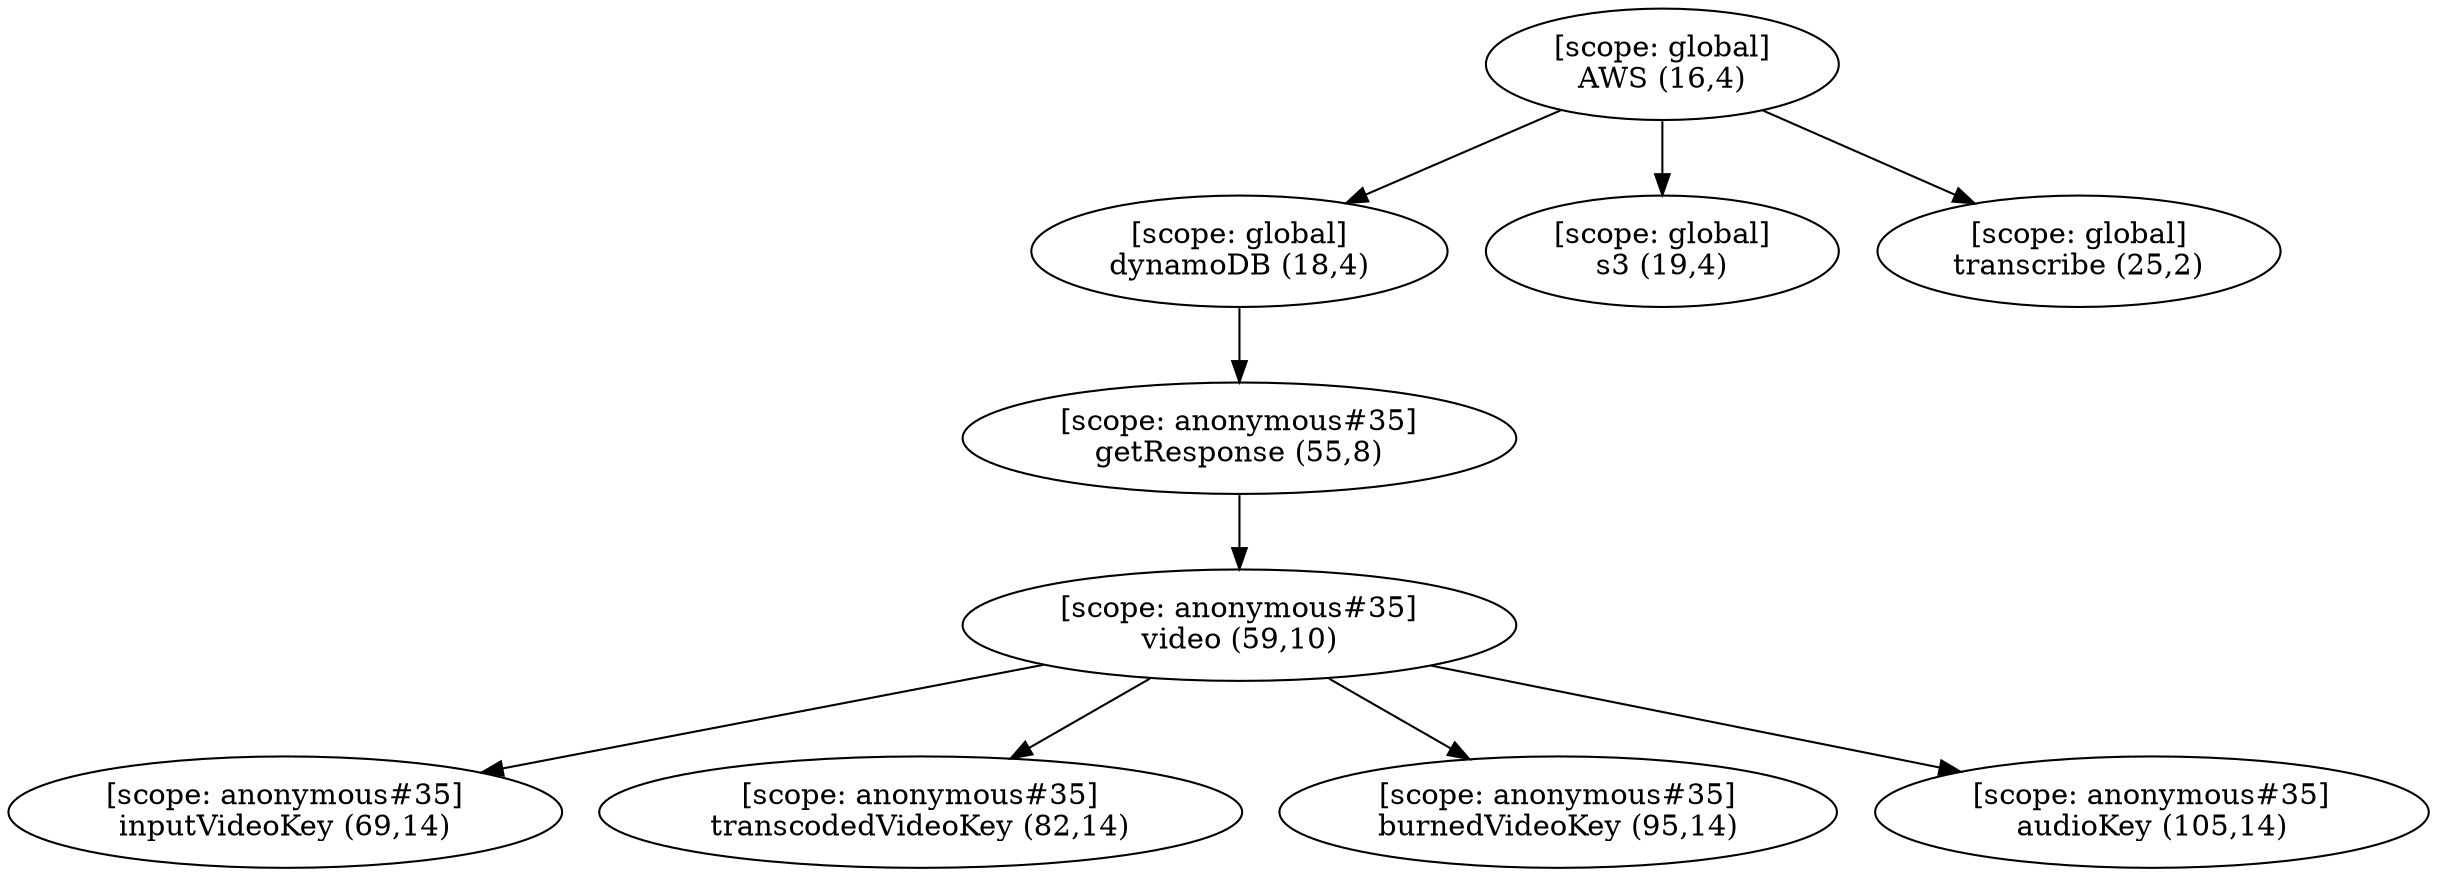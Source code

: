 digraph G {
  graph [ rankdir =TB ];
subgraph global {
  graph [ label = "Scope [global]" ];
  "[scope: global]
AWS (16,4)";
  "[scope: global]
dynamoDB (18,4)";
  "[scope: global]
s3 (19,4)";
  "[scope: global]
transcribe (25,2)";
}

subgraph anonymous_35 {
  graph [ label = "Scope [anonymous_35]" ];
  "[scope: anonymous#35]
getResponse (55,8)";
  "[scope: anonymous#35]
video (59,10)";
  "[scope: anonymous#35]
inputVideoKey (69,14)";
  "[scope: anonymous#35]
transcodedVideoKey (82,14)";
  "[scope: anonymous#35]
burnedVideoKey (95,14)";
  "[scope: anonymous#35]
audioKey (105,14)";
}

  "[scope: global]
AWS (16,4)" -> "[scope: global]
dynamoDB (18,4)";
  "[scope: global]
AWS (16,4)" -> "[scope: global]
s3 (19,4)";
  "[scope: global]
AWS (16,4)" -> "[scope: global]
transcribe (25,2)";
  "[scope: global]
dynamoDB (18,4)" -> "[scope: anonymous#35]
getResponse (55,8)";
  "[scope: anonymous#35]
getResponse (55,8)" -> "[scope: anonymous#35]
video (59,10)";
  "[scope: anonymous#35]
video (59,10)" -> "[scope: anonymous#35]
inputVideoKey (69,14)";
  "[scope: anonymous#35]
video (59,10)" -> "[scope: anonymous#35]
transcodedVideoKey (82,14)";
  "[scope: anonymous#35]
video (59,10)" -> "[scope: anonymous#35]
burnedVideoKey (95,14)";
  "[scope: anonymous#35]
video (59,10)" -> "[scope: anonymous#35]
audioKey (105,14)";
}
